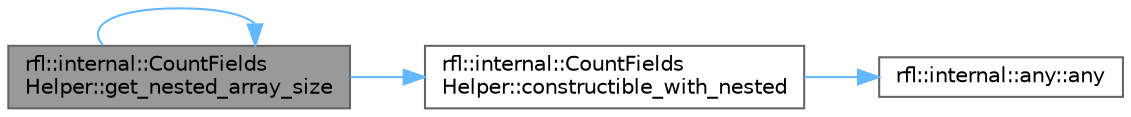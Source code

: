 digraph "rfl::internal::CountFieldsHelper::get_nested_array_size"
{
 // LATEX_PDF_SIZE
  bgcolor="transparent";
  edge [fontname=Helvetica,fontsize=10,labelfontname=Helvetica,labelfontsize=10];
  node [fontname=Helvetica,fontsize=10,shape=box,height=0.2,width=0.4];
  rankdir="LR";
  Node1 [id="Node000001",label="rfl::internal::CountFields\lHelper::get_nested_array_size",height=0.2,width=0.4,color="gray40", fillcolor="grey60", style="filled", fontcolor="black",tooltip=" "];
  Node1 -> Node2 [id="edge4_Node000001_Node000002",color="steelblue1",style="solid",tooltip=" "];
  Node2 [id="Node000002",label="rfl::internal::CountFields\lHelper::constructible_with_nested",height=0.2,width=0.4,color="grey40", fillcolor="white", style="filled",URL="$structrfl_1_1internal_1_1_count_fields_helper.html#a198d0044af7afd1e1bd881bee89f3309",tooltip=" "];
  Node2 -> Node3 [id="edge5_Node000002_Node000003",color="steelblue1",style="solid",tooltip=" "];
  Node3 [id="Node000003",label="rfl::internal::any::any",height=0.2,width=0.4,color="grey40", fillcolor="white", style="filled",URL="$structrfl_1_1internal_1_1any.html#af764ef169b4dc8f6943b44e7e26d15c4",tooltip=" "];
  Node1 -> Node1 [id="edge6_Node000001_Node000001",color="steelblue1",style="solid",tooltip=" "];
}
